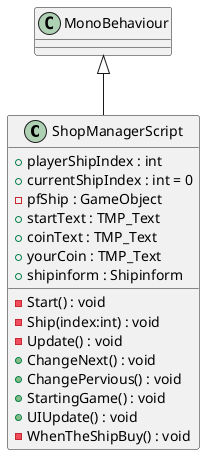 @startuml
class ShopManagerScript {
    + playerShipIndex : int
    + currentShipIndex : int = 0
    - pfShip : GameObject
    + startText : TMP_Text
    + coinText : TMP_Text
    + yourCoin : TMP_Text
    + shipinform : Shipinform
    - Start() : void
    - Ship(index:int) : void
    - Update() : void
    + ChangeNext() : void
    + ChangePervious() : void
    + StartingGame() : void
    + UIUpdate() : void
    - WhenTheShipBuy() : void
}
MonoBehaviour <|-- ShopManagerScript
@enduml
